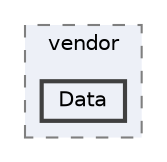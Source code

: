 digraph "dev.sharpishly.com/website/vendor/Data"
{
 // LATEX_PDF_SIZE
  bgcolor="transparent";
  edge [fontname=Helvetica,fontsize=10,labelfontname=Helvetica,labelfontsize=10];
  node [fontname=Helvetica,fontsize=10,shape=box,height=0.2,width=0.4];
  compound=true
  subgraph clusterdir_6031a4b2d1cb1e9d66cf451e65c1ec22 {
    graph [ bgcolor="#edf0f7", pencolor="grey50", label="vendor", fontname=Helvetica,fontsize=10 style="filled,dashed", URL="dir_6031a4b2d1cb1e9d66cf451e65c1ec22.html",tooltip=""]
  dir_f4500393263c73ad4edab074228a4d3b [label="Data", fillcolor="#edf0f7", color="grey25", style="filled,bold", URL="dir_f4500393263c73ad4edab074228a4d3b.html",tooltip=""];
  }
}
